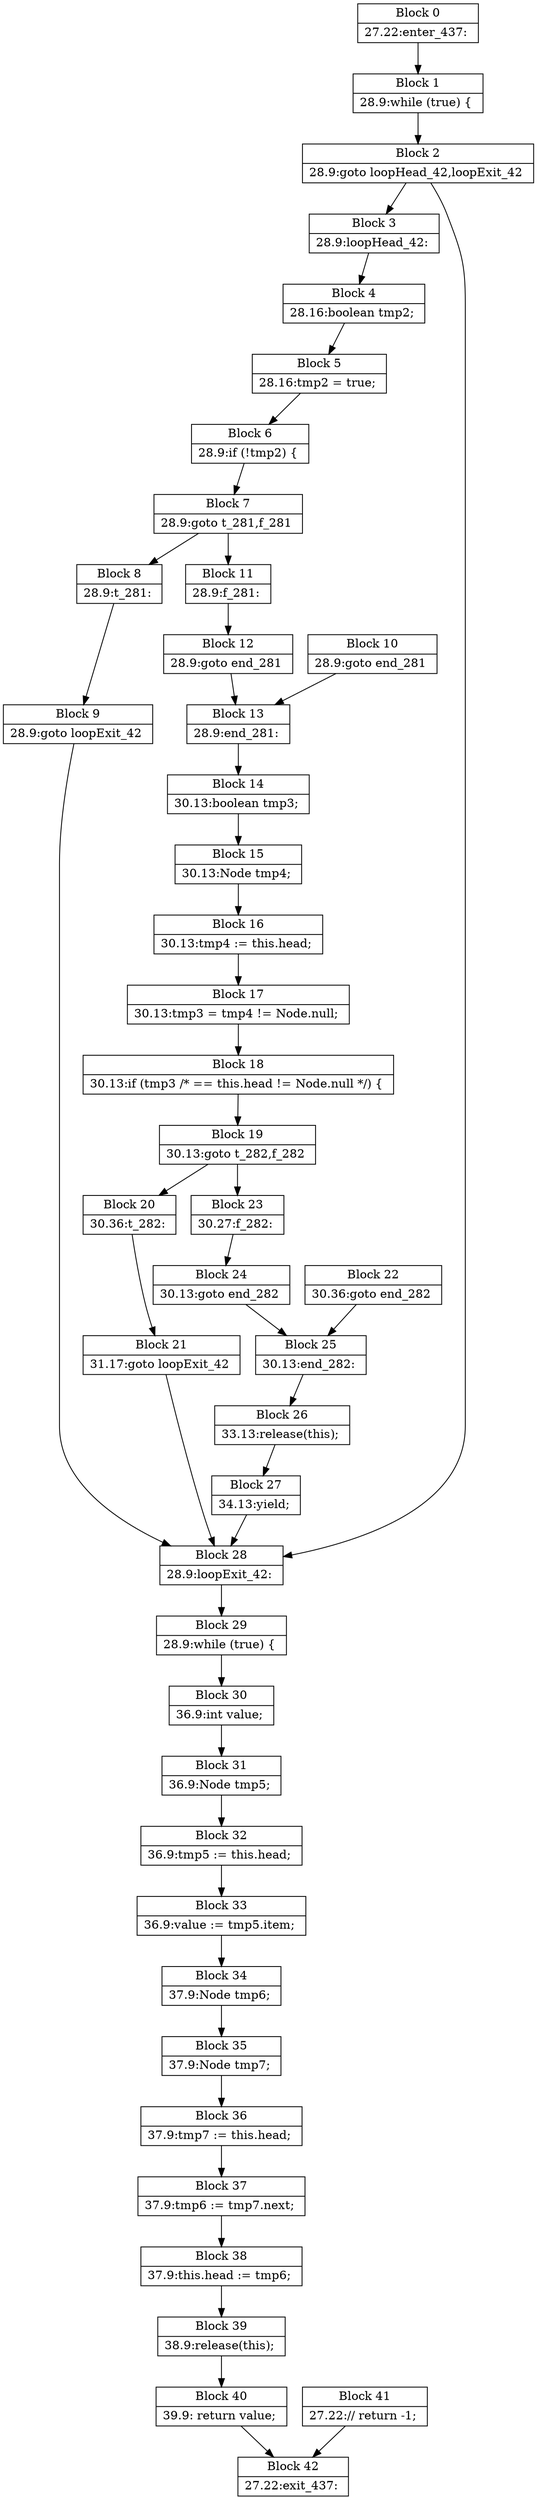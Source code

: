 digraph G {
   node [shape=record];
B0[label="{Block 0|27.22:enter_437: \n}"];
B1[label="{Block 1|28.9:while (true)   \{ \n}"];
B2[label="{Block 2|28.9:goto loopHead_42,loopExit_42 \n}"];
B3[label="{Block 3|28.9:loopHead_42: \n}"];
B4[label="{Block 4|28.16:boolean tmp2; \n}"];
B5[label="{Block 5|28.16:tmp2 = true; \n}"];
B6[label="{Block 6|28.9:if (!tmp2) \{ \n}"];
B7[label="{Block 7|28.9:goto t_281,f_281 \n}"];
B8[label="{Block 8|28.9:t_281: \n}"];
B9[label="{Block 9|28.9:goto loopExit_42 \n}"];
B10[label="{Block 10|28.9:goto end_281 \n}"];
B11[label="{Block 11|28.9:f_281: \n}"];
B12[label="{Block 12|28.9:goto end_281 \n}"];
B13[label="{Block 13|28.9:end_281: \n}"];
B14[label="{Block 14|30.13:boolean tmp3; \n}"];
B15[label="{Block 15|30.13:Node tmp4; \n}"];
B16[label="{Block 16|30.13:tmp4 := this.head; \n}"];
B17[label="{Block 17|30.13:tmp3 = tmp4 != Node.null; \n}"];
B18[label="{Block 18|30.13:if (tmp3 /* == this.head != Node.null */) \{ \n}"];
B19[label="{Block 19|30.13:goto t_282,f_282 \n}"];
B20[label="{Block 20|30.36:t_282: \n}"];
B21[label="{Block 21|31.17:goto loopExit_42 \n}"];
B22[label="{Block 22|30.36:goto end_282 \n}"];
B23[label="{Block 23|30.27:f_282: \n}"];
B24[label="{Block 24|30.13:goto end_282 \n}"];
B25[label="{Block 25|30.13:end_282: \n}"];
B26[label="{Block 26|33.13:release(this); \n}"];
B27[label="{Block 27|34.13:yield; \n}"];
B28[label="{Block 28|28.9:loopExit_42: \n}"];
B29[label="{Block 29|28.9:while (true)   \{ \n}"];
B30[label="{Block 30|36.9:int value; \n}"];
B31[label="{Block 31|36.9:Node tmp5; \n}"];
B32[label="{Block 32|36.9:tmp5 := this.head; \n}"];
B33[label="{Block 33|36.9:value := tmp5.item; \n}"];
B34[label="{Block 34|37.9:Node tmp6; \n}"];
B35[label="{Block 35|37.9:Node tmp7; \n}"];
B36[label="{Block 36|37.9:tmp7 := this.head; \n}"];
B37[label="{Block 37|37.9:tmp6 := tmp7.next; \n}"];
B38[label="{Block 38|37.9:this.head := tmp6; \n}"];
B39[label="{Block 39|38.9:release(this); \n}"];
B40[label="{Block 40|39.9: return value; \n}"];
B41[label="{Block 41|27.22:// return -1; \n}"];
B42[label="{Block 42|27.22:exit_437: \n}"];
B0 -> B1;
B1 -> B2;
B2 -> B3;
B2 -> B28;
B3 -> B4;
B4 -> B5;
B5 -> B6;
B6 -> B7;
B7 -> B11;
B7 -> B8;
B8 -> B9;
B9 -> B28;
B10 -> B13;
B11 -> B12;
B12 -> B13;
B13 -> B14;
B14 -> B15;
B15 -> B16;
B16 -> B17;
B17 -> B18;
B18 -> B19;
B19 -> B20;
B19 -> B23;
B20 -> B21;
B21 -> B28;
B22 -> B25;
B23 -> B24;
B24 -> B25;
B25 -> B26;
B26 -> B27;
B27 -> B28;
B28 -> B29;
B29 -> B30;
B30 -> B31;
B31 -> B32;
B32 -> B33;
B33 -> B34;
B34 -> B35;
B35 -> B36;
B36 -> B37;
B37 -> B38;
B38 -> B39;
B39 -> B40;
B40 -> B42;
B41 -> B42;
}
